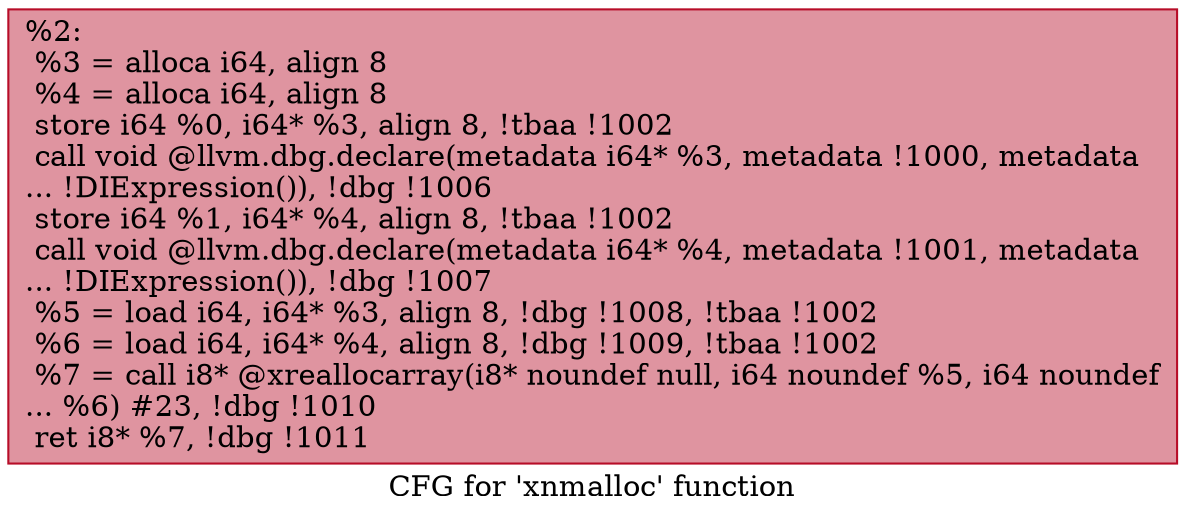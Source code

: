 digraph "CFG for 'xnmalloc' function" {
	label="CFG for 'xnmalloc' function";

	Node0x234a3c0 [shape=record,color="#b70d28ff", style=filled, fillcolor="#b70d2870",label="{%2:\l  %3 = alloca i64, align 8\l  %4 = alloca i64, align 8\l  store i64 %0, i64* %3, align 8, !tbaa !1002\l  call void @llvm.dbg.declare(metadata i64* %3, metadata !1000, metadata\l... !DIExpression()), !dbg !1006\l  store i64 %1, i64* %4, align 8, !tbaa !1002\l  call void @llvm.dbg.declare(metadata i64* %4, metadata !1001, metadata\l... !DIExpression()), !dbg !1007\l  %5 = load i64, i64* %3, align 8, !dbg !1008, !tbaa !1002\l  %6 = load i64, i64* %4, align 8, !dbg !1009, !tbaa !1002\l  %7 = call i8* @xreallocarray(i8* noundef null, i64 noundef %5, i64 noundef\l... %6) #23, !dbg !1010\l  ret i8* %7, !dbg !1011\l}"];
}
